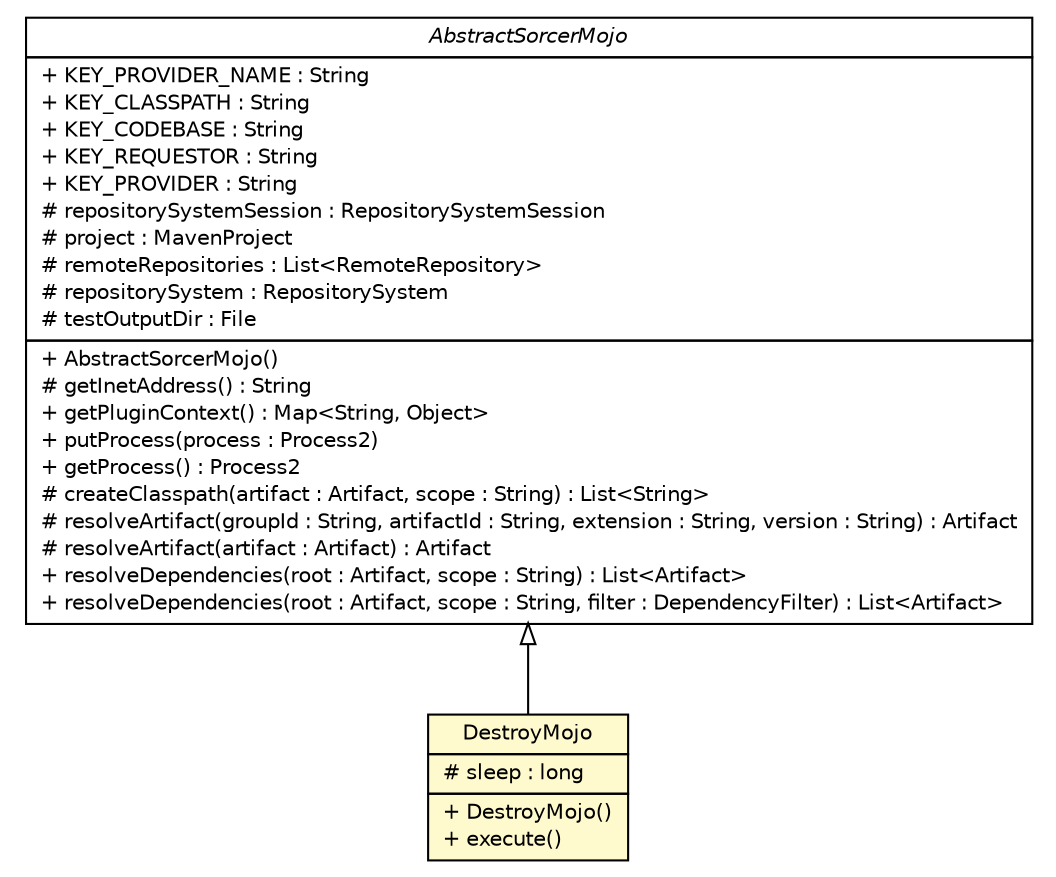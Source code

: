 #!/usr/local/bin/dot
#
# Class diagram 
# Generated by UMLGraph version R5_6 (http://www.umlgraph.org/)
#

digraph G {
	edge [fontname="Helvetica",fontsize=10,labelfontname="Helvetica",labelfontsize=10];
	node [fontname="Helvetica",fontsize=10,shape=plaintext];
	nodesep=0.25;
	ranksep=0.5;
	// sorcer.maven.plugin.AbstractSorcerMojo
	c121731 [label=<<table title="sorcer.maven.plugin.AbstractSorcerMojo" border="0" cellborder="1" cellspacing="0" cellpadding="2" port="p" href="./AbstractSorcerMojo.html">
		<tr><td><table border="0" cellspacing="0" cellpadding="1">
<tr><td align="center" balign="center"><font face="Helvetica-Oblique"> AbstractSorcerMojo </font></td></tr>
		</table></td></tr>
		<tr><td><table border="0" cellspacing="0" cellpadding="1">
<tr><td align="left" balign="left"> + KEY_PROVIDER_NAME : String </td></tr>
<tr><td align="left" balign="left"> + KEY_CLASSPATH : String </td></tr>
<tr><td align="left" balign="left"> + KEY_CODEBASE : String </td></tr>
<tr><td align="left" balign="left"> + KEY_REQUESTOR : String </td></tr>
<tr><td align="left" balign="left"> + KEY_PROVIDER : String </td></tr>
<tr><td align="left" balign="left"> # repositorySystemSession : RepositorySystemSession </td></tr>
<tr><td align="left" balign="left"> # project : MavenProject </td></tr>
<tr><td align="left" balign="left"> # remoteRepositories : List&lt;RemoteRepository&gt; </td></tr>
<tr><td align="left" balign="left"> # repositorySystem : RepositorySystem </td></tr>
<tr><td align="left" balign="left"> # testOutputDir : File </td></tr>
		</table></td></tr>
		<tr><td><table border="0" cellspacing="0" cellpadding="1">
<tr><td align="left" balign="left"> + AbstractSorcerMojo() </td></tr>
<tr><td align="left" balign="left"> # getInetAddress() : String </td></tr>
<tr><td align="left" balign="left"> + getPluginContext() : Map&lt;String, Object&gt; </td></tr>
<tr><td align="left" balign="left"> + putProcess(process : Process2) </td></tr>
<tr><td align="left" balign="left"> + getProcess() : Process2 </td></tr>
<tr><td align="left" balign="left"> # createClasspath(artifact : Artifact, scope : String) : List&lt;String&gt; </td></tr>
<tr><td align="left" balign="left"> # resolveArtifact(groupId : String, artifactId : String, extension : String, version : String) : Artifact </td></tr>
<tr><td align="left" balign="left"> # resolveArtifact(artifact : Artifact) : Artifact </td></tr>
<tr><td align="left" balign="left"> + resolveDependencies(root : Artifact, scope : String) : List&lt;Artifact&gt; </td></tr>
<tr><td align="left" balign="left"> + resolveDependencies(root : Artifact, scope : String, filter : DependencyFilter) : List&lt;Artifact&gt; </td></tr>
		</table></td></tr>
		</table>>, URL="./AbstractSorcerMojo.html", fontname="Helvetica", fontcolor="black", fontsize=10.0];
	// sorcer.maven.plugin.DestroyMojo
	c121737 [label=<<table title="sorcer.maven.plugin.DestroyMojo" border="0" cellborder="1" cellspacing="0" cellpadding="2" port="p" bgcolor="lemonChiffon" href="./DestroyMojo.html">
		<tr><td><table border="0" cellspacing="0" cellpadding="1">
<tr><td align="center" balign="center"> DestroyMojo </td></tr>
		</table></td></tr>
		<tr><td><table border="0" cellspacing="0" cellpadding="1">
<tr><td align="left" balign="left"> # sleep : long </td></tr>
		</table></td></tr>
		<tr><td><table border="0" cellspacing="0" cellpadding="1">
<tr><td align="left" balign="left"> + DestroyMojo() </td></tr>
<tr><td align="left" balign="left"> + execute() </td></tr>
		</table></td></tr>
		</table>>, URL="./DestroyMojo.html", fontname="Helvetica", fontcolor="black", fontsize=10.0];
	//sorcer.maven.plugin.DestroyMojo extends sorcer.maven.plugin.AbstractSorcerMojo
	c121731:p -> c121737:p [dir=back,arrowtail=empty];
}

